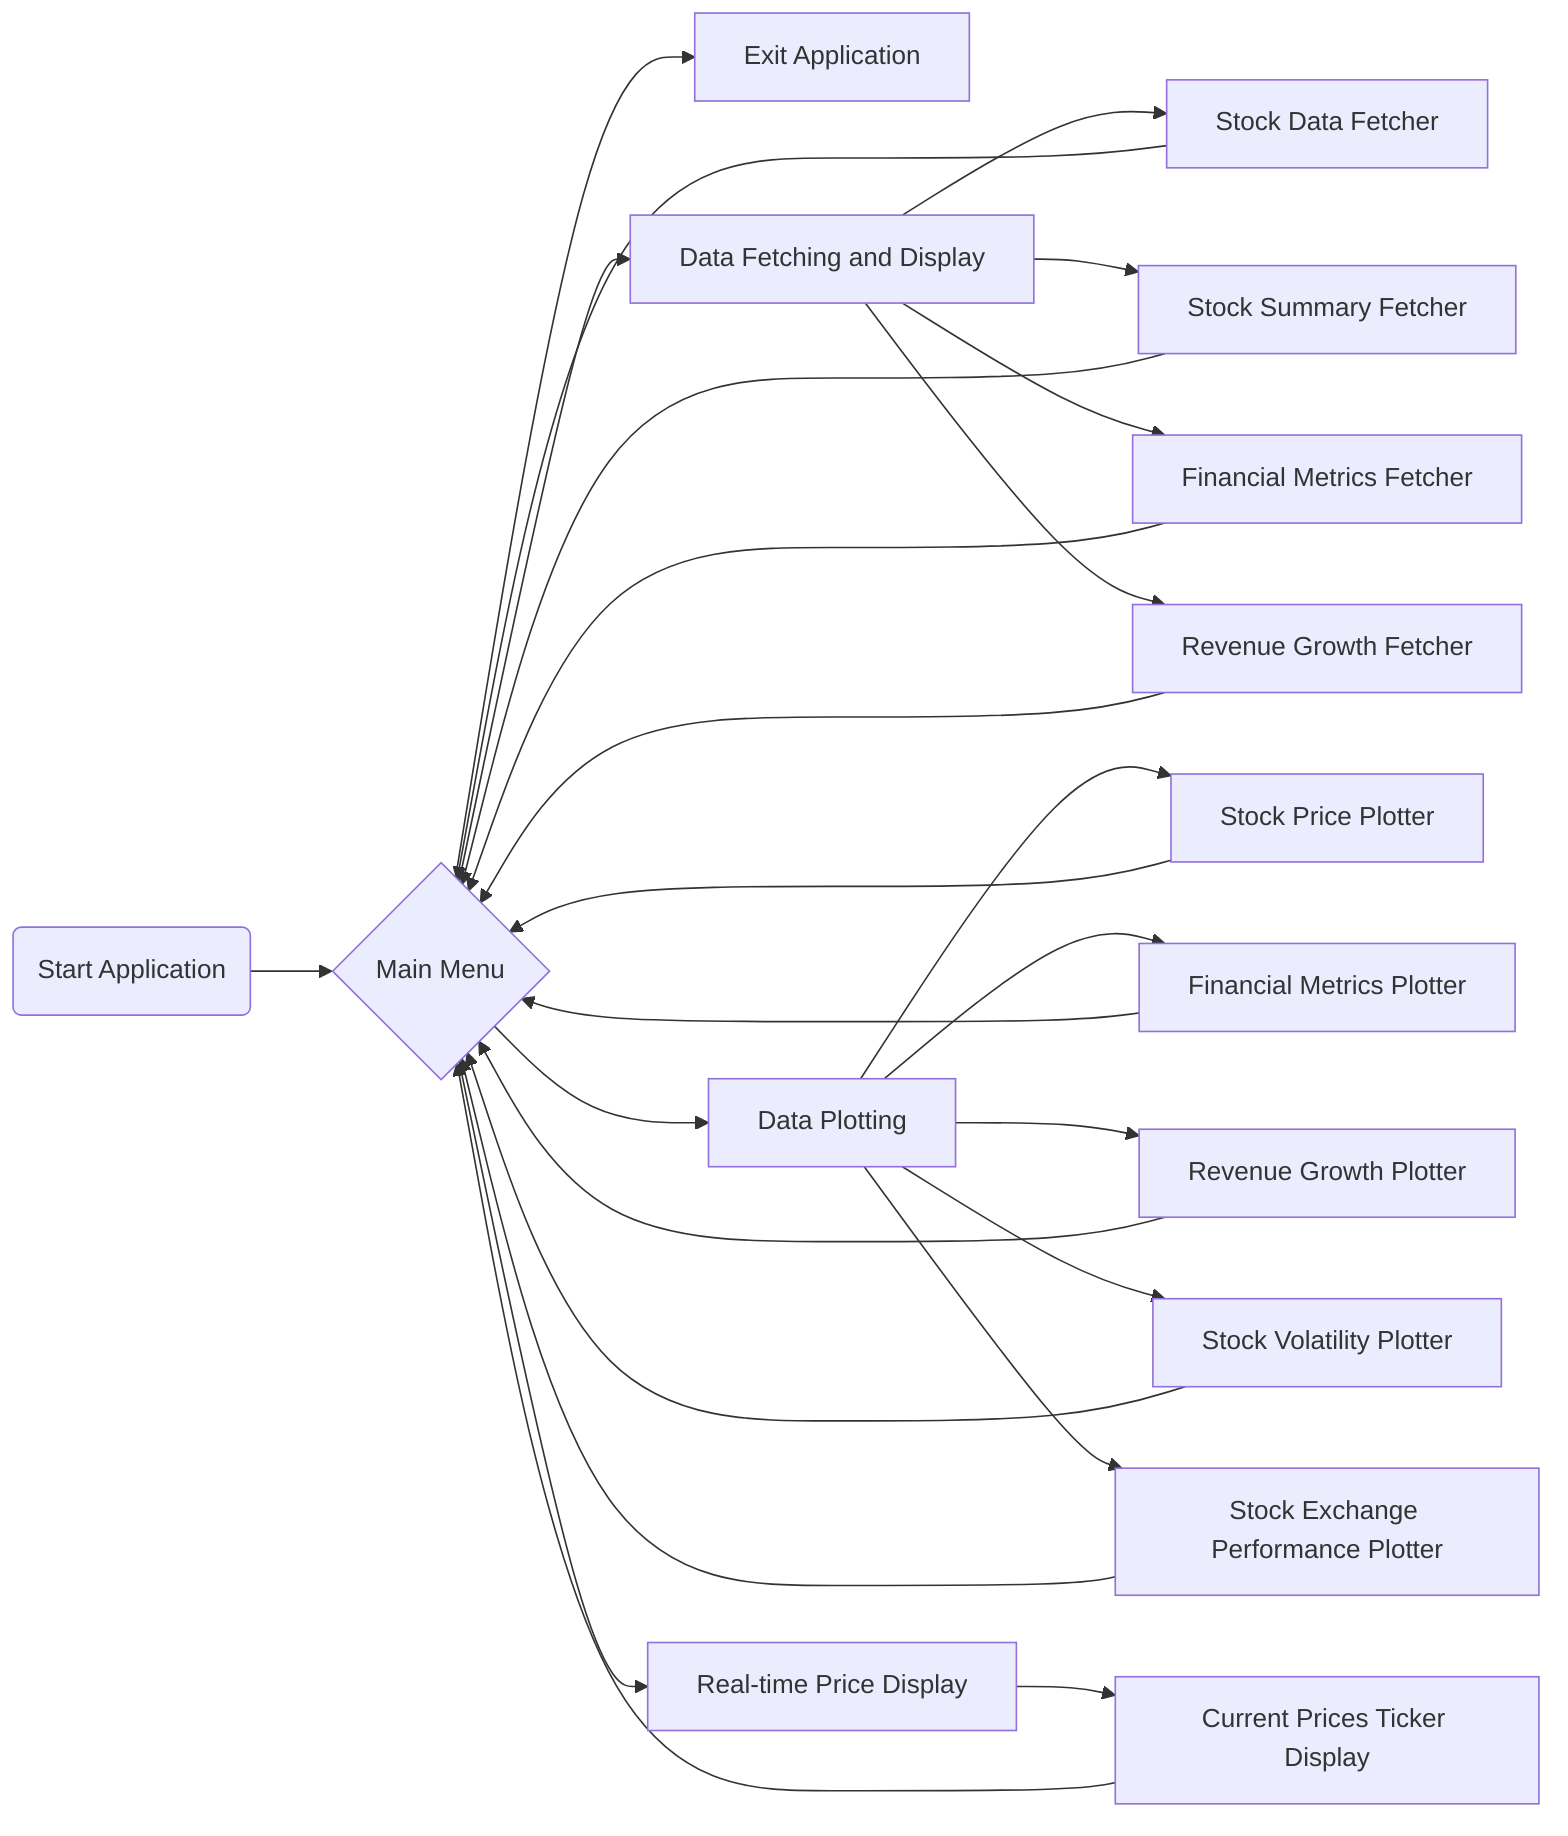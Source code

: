 flowchart LR
    A(Start Application) --> B{Main Menu}
    B --> C[Exit Application]
    B --> D[Data Fetching and Display]
    B --> E[Data Plotting]
    B --> F[Real-time Price Display]

    D --> D1[Stock Data Fetcher]
    D --> D2[Stock Summary Fetcher]
    D --> D3[Financial Metrics Fetcher]
    D --> D4[Revenue Growth Fetcher]

    E --> E1[Stock Price Plotter]
    E --> E2[Financial Metrics Plotter]
    E --> E3[Revenue Growth Plotter]
    E --> E4[Stock Volatility Plotter]
    E --> E5[Stock Exchange Performance Plotter]

    F --> F1[Current Prices Ticker Display]

    D1 --> B
    D2 --> B
    D3 --> B
    D4 --> B
    E1 --> B
    E2 --> B
    E3 --> B
    E4 --> B
    E5 --> B
    F1 --> B